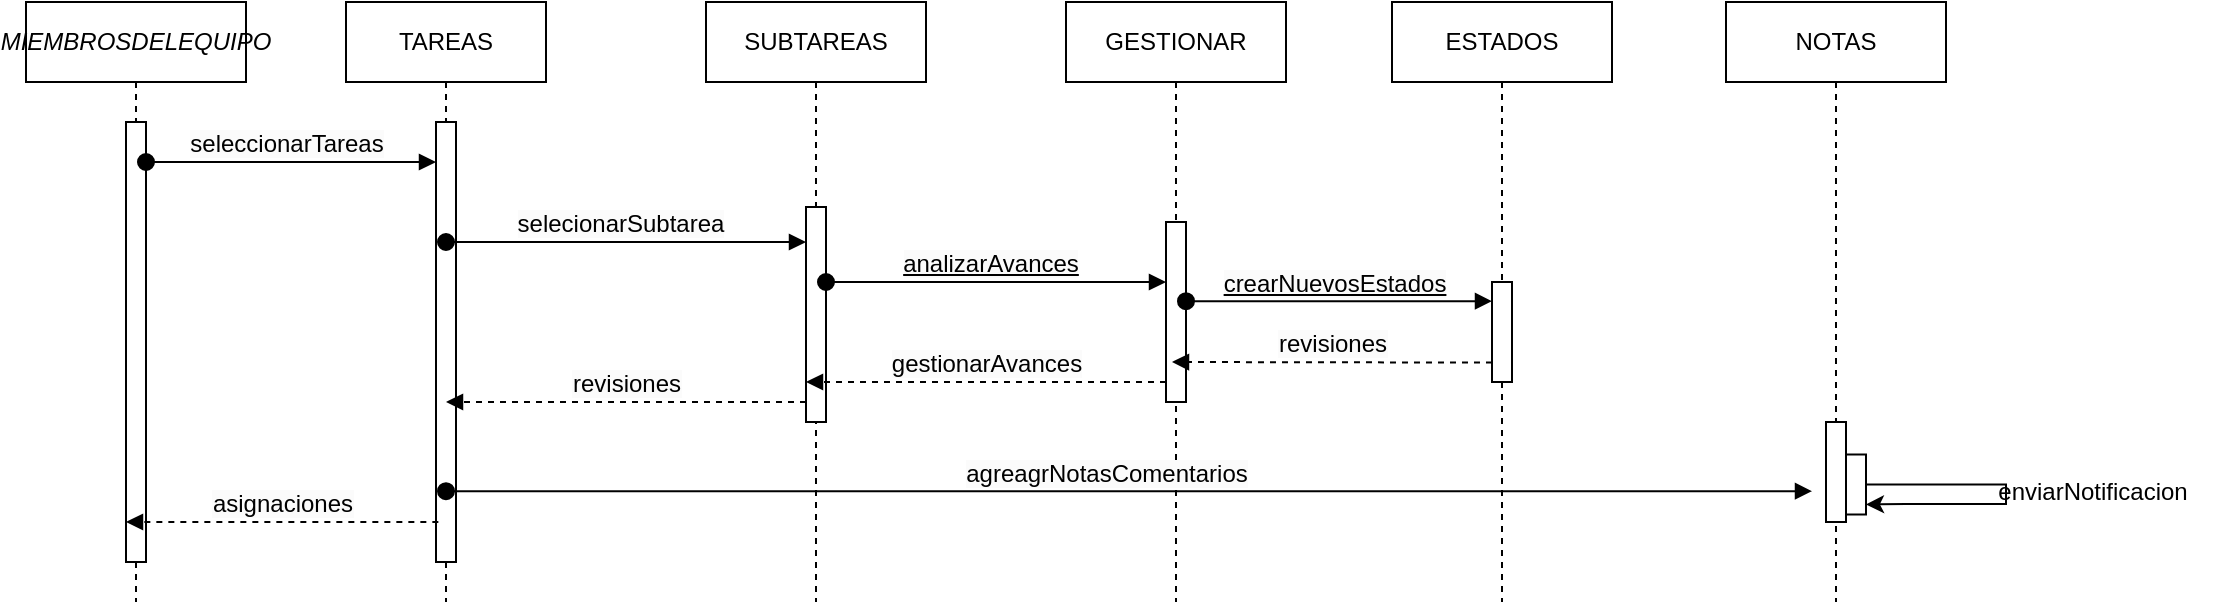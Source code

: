 <mxfile version="24.7.7" pages="2">
  <diagram name="DIAGRAMA DE SECUENCIAS" id="Z01BwV2VN06Zb8w7RAsX">
    <mxGraphModel dx="1235" dy="665" grid="1" gridSize="10" guides="1" tooltips="1" connect="1" arrows="1" fold="1" page="1" pageScale="1" pageWidth="827" pageHeight="1169" math="0" shadow="0">
      <root>
        <mxCell id="0" />
        <mxCell id="1" parent="0" />
        <mxCell id="yLn8BAQE9bNZ-dvjHdhl-1" value="&lt;span style=&quot;text-wrap: nowrap;&quot;&gt;TAREAS&lt;/span&gt;" style="shape=umlLifeline;perimeter=lifelinePerimeter;whiteSpace=wrap;html=1;container=1;dropTarget=0;collapsible=0;recursiveResize=0;outlineConnect=0;portConstraint=eastwest;newEdgeStyle={&quot;curved&quot;:0,&quot;rounded&quot;:0};" parent="1" vertex="1">
          <mxGeometry x="380" y="10" width="100" height="300" as="geometry" />
        </mxCell>
        <mxCell id="yLn8BAQE9bNZ-dvjHdhl-2" value="" style="html=1;points=[[0,0,0,0,5],[0,1,0,0,-5],[1,0,0,0,5],[1,1,0,0,-5]];perimeter=orthogonalPerimeter;outlineConnect=0;targetShapes=umlLifeline;portConstraint=eastwest;newEdgeStyle={&quot;curved&quot;:0,&quot;rounded&quot;:0};" parent="yLn8BAQE9bNZ-dvjHdhl-1" vertex="1">
          <mxGeometry x="45" y="60" width="10" height="220" as="geometry" />
        </mxCell>
        <mxCell id="yLn8BAQE9bNZ-dvjHdhl-3" value="&lt;span style=&quot;text-wrap: nowrap;&quot;&gt;GESTIONAR&lt;/span&gt;" style="shape=umlLifeline;perimeter=lifelinePerimeter;whiteSpace=wrap;html=1;container=1;dropTarget=0;collapsible=0;recursiveResize=0;outlineConnect=0;portConstraint=eastwest;newEdgeStyle={&quot;curved&quot;:0,&quot;rounded&quot;:0};" parent="1" vertex="1">
          <mxGeometry x="740" y="10" width="110" height="300" as="geometry" />
        </mxCell>
        <mxCell id="yLn8BAQE9bNZ-dvjHdhl-4" value="" style="html=1;points=[[0,0,0,0,5],[0,1,0,0,-5],[1,0,0,0,5],[1,1,0,0,-5]];perimeter=orthogonalPerimeter;outlineConnect=0;targetShapes=umlLifeline;portConstraint=eastwest;newEdgeStyle={&quot;curved&quot;:0,&quot;rounded&quot;:0};" parent="yLn8BAQE9bNZ-dvjHdhl-3" vertex="1">
          <mxGeometry x="50" y="110" width="10" height="90" as="geometry" />
        </mxCell>
        <mxCell id="yLn8BAQE9bNZ-dvjHdhl-5" value="&lt;span style=&quot;text-wrap: nowrap;&quot;&gt;&lt;i&gt;MIEMBROSDELEQUIPO&lt;/i&gt;&lt;/span&gt;" style="shape=umlLifeline;perimeter=lifelinePerimeter;whiteSpace=wrap;html=1;container=1;dropTarget=0;collapsible=0;recursiveResize=0;outlineConnect=0;portConstraint=eastwest;newEdgeStyle={&quot;curved&quot;:0,&quot;rounded&quot;:0};" parent="1" vertex="1">
          <mxGeometry x="220" y="10" width="110" height="300" as="geometry" />
        </mxCell>
        <mxCell id="yLn8BAQE9bNZ-dvjHdhl-6" value="" style="html=1;points=[[0,0,0,0,5],[0,1,0,0,-5],[1,0,0,0,5],[1,1,0,0,-5]];perimeter=orthogonalPerimeter;outlineConnect=0;targetShapes=umlLifeline;portConstraint=eastwest;newEdgeStyle={&quot;curved&quot;:0,&quot;rounded&quot;:0};" parent="yLn8BAQE9bNZ-dvjHdhl-5" vertex="1">
          <mxGeometry x="50" y="60" width="10" height="220" as="geometry" />
        </mxCell>
        <mxCell id="yLn8BAQE9bNZ-dvjHdhl-7" value="&lt;div style=&quot;text-align: left;&quot;&gt;&lt;span style=&quot;font-size: 12px; background-color: rgb(251, 251, 251);&quot;&gt;seleccionarTareas&lt;/span&gt;&lt;/div&gt;" style="html=1;verticalAlign=bottom;startArrow=oval;startFill=1;endArrow=block;startSize=8;curved=0;rounded=0;" parent="1" source="yLn8BAQE9bNZ-dvjHdhl-6" target="yLn8BAQE9bNZ-dvjHdhl-2" edge="1">
          <mxGeometry x="-0.035" width="60" relative="1" as="geometry">
            <mxPoint x="280" y="110" as="sourcePoint" />
            <mxPoint x="579.5" y="110" as="targetPoint" />
            <mxPoint as="offset" />
            <Array as="points">
              <mxPoint x="400" y="90" />
            </Array>
          </mxGeometry>
        </mxCell>
        <mxCell id="yLn8BAQE9bNZ-dvjHdhl-8" value="&lt;div style=&quot;text-align: left;&quot;&gt;&lt;span style=&quot;font-size: 12px; background-color: rgb(251, 251, 251);&quot;&gt;asignaciones&lt;/span&gt;&lt;/div&gt;" style="html=1;verticalAlign=bottom;endArrow=block;curved=0;rounded=0;dashed=1;entryX=0.333;entryY=0.623;entryDx=0;entryDy=0;entryPerimeter=0;" parent="1" edge="1">
          <mxGeometry x="0.002" relative="1" as="geometry">
            <mxPoint x="426.17" y="270" as="sourcePoint" />
            <mxPoint x="270.0" y="270" as="targetPoint" />
            <mxPoint as="offset" />
          </mxGeometry>
        </mxCell>
        <mxCell id="yLn8BAQE9bNZ-dvjHdhl-11" value="&lt;div style=&quot;text-align: left;&quot;&gt;&lt;span style=&quot;font-size: 12px; background-color: rgb(251, 251, 251);&quot;&gt;agreagrNotasComentarios&lt;/span&gt;&lt;/div&gt;" style="html=1;verticalAlign=bottom;startArrow=oval;startFill=1;endArrow=block;startSize=8;curved=0;rounded=0;" parent="1" edge="1">
          <mxGeometry x="-0.035" width="60" relative="1" as="geometry">
            <mxPoint x="430" y="254.58" as="sourcePoint" />
            <mxPoint x="1113" y="254.58" as="targetPoint" />
            <mxPoint as="offset" />
          </mxGeometry>
        </mxCell>
        <mxCell id="yLn8BAQE9bNZ-dvjHdhl-12" value="&lt;span style=&quot;text-wrap: nowrap;&quot;&gt;NOTAS&lt;/span&gt;" style="shape=umlLifeline;perimeter=lifelinePerimeter;whiteSpace=wrap;html=1;container=1;dropTarget=0;collapsible=0;recursiveResize=0;outlineConnect=0;portConstraint=eastwest;newEdgeStyle={&quot;curved&quot;:0,&quot;rounded&quot;:0};" parent="1" vertex="1">
          <mxGeometry x="1070" y="10" width="110" height="300" as="geometry" />
        </mxCell>
        <mxCell id="yLn8BAQE9bNZ-dvjHdhl-13" value="" style="html=1;points=[[0,0,0,0,5],[0,1,0,0,-5],[1,0,0,0,5],[1,1,0,0,-5]];perimeter=orthogonalPerimeter;outlineConnect=0;targetShapes=umlLifeline;portConstraint=eastwest;newEdgeStyle={&quot;curved&quot;:0,&quot;rounded&quot;:0};" parent="yLn8BAQE9bNZ-dvjHdhl-12" vertex="1">
          <mxGeometry x="50" y="210" width="10" height="50" as="geometry" />
        </mxCell>
        <mxCell id="yLn8BAQE9bNZ-dvjHdhl-14" value="" style="html=1;points=[[0,0,0,0,5],[0,1,0,0,-5],[1,0,0,0,5],[1,1,0,0,-5]];perimeter=orthogonalPerimeter;outlineConnect=0;targetShapes=umlLifeline;portConstraint=eastwest;newEdgeStyle={&quot;curved&quot;:0,&quot;rounded&quot;:0};" parent="yLn8BAQE9bNZ-dvjHdhl-12" vertex="1">
          <mxGeometry x="60" y="226.25" width="10" height="30" as="geometry" />
        </mxCell>
        <mxCell id="yLn8BAQE9bNZ-dvjHdhl-15" value="" style="edgeStyle=orthogonalEdgeStyle;rounded=0;orthogonalLoop=1;jettySize=auto;html=1;curved=0;entryX=1;entryY=1;entryDx=0;entryDy=-5;entryPerimeter=0;" parent="yLn8BAQE9bNZ-dvjHdhl-12" source="yLn8BAQE9bNZ-dvjHdhl-14" target="yLn8BAQE9bNZ-dvjHdhl-14" edge="1">
          <mxGeometry relative="1" as="geometry">
            <Array as="points">
              <mxPoint x="140" y="241" />
              <mxPoint x="140" y="251" />
              <mxPoint x="90" y="251" />
            </Array>
          </mxGeometry>
        </mxCell>
        <mxCell id="yLn8BAQE9bNZ-dvjHdhl-16" value="enviarNotificacion" style="text;html=1;align=center;verticalAlign=middle;resizable=0;points=[];autosize=1;strokeColor=none;fillColor=none;" parent="1" vertex="1">
          <mxGeometry x="1193" y="240" width="120" height="30" as="geometry" />
        </mxCell>
        <mxCell id="yLn8BAQE9bNZ-dvjHdhl-17" value="&lt;span style=&quot;text-wrap: nowrap;&quot;&gt;ESTADOS&lt;/span&gt;" style="shape=umlLifeline;perimeter=lifelinePerimeter;whiteSpace=wrap;html=1;container=1;dropTarget=0;collapsible=0;recursiveResize=0;outlineConnect=0;portConstraint=eastwest;newEdgeStyle={&quot;curved&quot;:0,&quot;rounded&quot;:0};" parent="1" vertex="1">
          <mxGeometry x="903" y="10" width="110" height="300" as="geometry" />
        </mxCell>
        <mxCell id="yLn8BAQE9bNZ-dvjHdhl-18" value="" style="html=1;points=[[0,0,0,0,5],[0,1,0,0,-5],[1,0,0,0,5],[1,1,0,0,-5]];perimeter=orthogonalPerimeter;outlineConnect=0;targetShapes=umlLifeline;portConstraint=eastwest;newEdgeStyle={&quot;curved&quot;:0,&quot;rounded&quot;:0};" parent="yLn8BAQE9bNZ-dvjHdhl-17" vertex="1">
          <mxGeometry x="50" y="140" width="10" height="50" as="geometry" />
        </mxCell>
        <mxCell id="yLn8BAQE9bNZ-dvjHdhl-19" value="&lt;span style=&quot;font-size: 12px; text-align: left; background-color: rgb(251, 251, 251); text-decoration-line: underline;&quot;&gt;crearNuevosEstados&lt;/span&gt;" style="html=1;verticalAlign=bottom;startArrow=oval;startFill=1;endArrow=block;startSize=8;curved=0;rounded=0;" parent="1" edge="1">
          <mxGeometry x="-0.035" width="60" relative="1" as="geometry">
            <mxPoint x="800" y="159.58" as="sourcePoint" />
            <mxPoint x="953" y="159.58" as="targetPoint" />
            <mxPoint as="offset" />
          </mxGeometry>
        </mxCell>
        <mxCell id="yLn8BAQE9bNZ-dvjHdhl-20" value="&lt;div style=&quot;text-align: left;&quot;&gt;&lt;span style=&quot;font-size: 12px; background-color: rgb(251, 251, 251);&quot;&gt;revisiones&lt;/span&gt;&lt;/div&gt;" style="html=1;verticalAlign=bottom;endArrow=block;curved=0;rounded=0;dashed=1;entryX=0.333;entryY=0.623;entryDx=0;entryDy=0;entryPerimeter=0;" parent="1" edge="1">
          <mxGeometry x="0.002" relative="1" as="geometry">
            <mxPoint x="953" y="190.29" as="sourcePoint" />
            <mxPoint x="793" y="190.0" as="targetPoint" />
            <mxPoint as="offset" />
          </mxGeometry>
        </mxCell>
        <mxCell id="QC1WbzcmHW6lIZ6rsz0u-12" value="&lt;span style=&quot;text-wrap: nowrap;&quot;&gt;SUBTAREAS&lt;/span&gt;" style="shape=umlLifeline;perimeter=lifelinePerimeter;whiteSpace=wrap;html=1;container=1;dropTarget=0;collapsible=0;recursiveResize=0;outlineConnect=0;portConstraint=eastwest;newEdgeStyle={&quot;curved&quot;:0,&quot;rounded&quot;:0};" parent="1" vertex="1">
          <mxGeometry x="560" y="10" width="110" height="300" as="geometry" />
        </mxCell>
        <mxCell id="QC1WbzcmHW6lIZ6rsz0u-13" value="" style="html=1;points=[[0,0,0,0,5],[0,1,0,0,-5],[1,0,0,0,5],[1,1,0,0,-5]];perimeter=orthogonalPerimeter;outlineConnect=0;targetShapes=umlLifeline;portConstraint=eastwest;newEdgeStyle={&quot;curved&quot;:0,&quot;rounded&quot;:0};" parent="QC1WbzcmHW6lIZ6rsz0u-12" vertex="1">
          <mxGeometry x="50" y="102.5" width="10" height="107.5" as="geometry" />
        </mxCell>
        <mxCell id="QC1WbzcmHW6lIZ6rsz0u-14" value="&lt;span style=&quot;font-size: 12px; text-align: left; background-color: rgb(251, 251, 251);&quot;&gt;selecionarSubtarea&lt;/span&gt;" style="html=1;verticalAlign=bottom;startArrow=oval;startFill=1;endArrow=block;startSize=8;curved=0;rounded=0;" parent="1" target="QC1WbzcmHW6lIZ6rsz0u-13" edge="1">
          <mxGeometry x="-0.035" width="60" relative="1" as="geometry">
            <mxPoint x="430" y="130" as="sourcePoint" />
            <mxPoint x="575" y="130" as="targetPoint" />
            <mxPoint as="offset" />
            <Array as="points">
              <mxPoint x="550" y="130" />
            </Array>
          </mxGeometry>
        </mxCell>
        <mxCell id="QC1WbzcmHW6lIZ6rsz0u-15" value="&lt;div style=&quot;text-align: left;&quot;&gt;&lt;span style=&quot;font-size: 12px; background-color: rgb(251, 251, 251);&quot;&gt;revisiones&lt;/span&gt;&lt;/div&gt;" style="html=1;verticalAlign=bottom;endArrow=block;curved=0;rounded=0;dashed=1;entryX=0.333;entryY=0.623;entryDx=0;entryDy=0;entryPerimeter=0;" parent="1" edge="1">
          <mxGeometry x="0.002" relative="1" as="geometry">
            <mxPoint x="610" y="210" as="sourcePoint" />
            <mxPoint x="430" y="210.0" as="targetPoint" />
            <mxPoint as="offset" />
          </mxGeometry>
        </mxCell>
        <mxCell id="QC1WbzcmHW6lIZ6rsz0u-17" value="&lt;span style=&quot;font-size: 12px; text-align: left; background-color: rgb(251, 251, 251); text-decoration-line: underline;&quot;&gt;analizarAvances&lt;/span&gt;" style="html=1;verticalAlign=bottom;startArrow=oval;startFill=1;endArrow=block;startSize=8;curved=0;rounded=0;" parent="1" edge="1">
          <mxGeometry x="-0.035" width="60" relative="1" as="geometry">
            <mxPoint x="620" y="150" as="sourcePoint" />
            <mxPoint x="790" y="150" as="targetPoint" />
            <mxPoint as="offset" />
          </mxGeometry>
        </mxCell>
        <mxCell id="QC1WbzcmHW6lIZ6rsz0u-18" value="&lt;div style=&quot;text-align: left;&quot;&gt;&lt;span style=&quot;font-size: 12px; background-color: rgb(251, 251, 251);&quot;&gt;gestionarAvances&lt;/span&gt;&lt;/div&gt;" style="html=1;verticalAlign=bottom;endArrow=block;curved=0;rounded=0;dashed=1;entryX=0.333;entryY=0.623;entryDx=0;entryDy=0;entryPerimeter=0;" parent="1" edge="1">
          <mxGeometry x="0.002" relative="1" as="geometry">
            <mxPoint x="790" y="200" as="sourcePoint" />
            <mxPoint x="610" y="200.0" as="targetPoint" />
            <mxPoint as="offset" />
          </mxGeometry>
        </mxCell>
      </root>
    </mxGraphModel>
  </diagram>
  <diagram name="DIAGRAMA DE ACTIVIDADES" id="sXyG7vyvP-O8Qc1pa3mD">
    <mxGraphModel dx="486" dy="706" grid="1" gridSize="10" guides="1" tooltips="1" connect="1" arrows="1" fold="1" page="1" pageScale="1" pageWidth="827" pageHeight="1169" math="0" shadow="0">
      <root>
        <mxCell id="0" />
        <mxCell id="1" parent="0" />
        <mxCell id="ypXY6X7P4j2D2hKnz1wN-1" value="Miembros del Equipo" style="swimlane;horizontal=0;whiteSpace=wrap;html=1;" parent="1" vertex="1">
          <mxGeometry x="930" y="120" width="1890" height="270" as="geometry" />
        </mxCell>
        <mxCell id="ypXY6X7P4j2D2hKnz1wN-2" value="" style="verticalLabelPosition=bottom;verticalAlign=top;html=1;shape=mxgraph.flowchart.on-page_reference;fillColor=#000000" parent="ypXY6X7P4j2D2hKnz1wN-1" vertex="1">
          <mxGeometry x="50" y="50" width="40" height="40" as="geometry" />
        </mxCell>
        <mxCell id="ypXY6X7P4j2D2hKnz1wN-3" value="Iniciar sesión en el sistema SSAP" style="rounded=1;whiteSpace=wrap;html=1;" parent="ypXY6X7P4j2D2hKnz1wN-1" vertex="1">
          <mxGeometry x="140" y="40" width="120" height="60" as="geometry" />
        </mxCell>
        <mxCell id="ypXY6X7P4j2D2hKnz1wN-4" value="" style="edgeStyle=orthogonalEdgeStyle;rounded=0;orthogonalLoop=1;jettySize=auto;html=1;" parent="ypXY6X7P4j2D2hKnz1wN-1" source="ypXY6X7P4j2D2hKnz1wN-2" target="ypXY6X7P4j2D2hKnz1wN-3" edge="1">
          <mxGeometry relative="1" as="geometry" />
        </mxCell>
        <mxCell id="ypXY6X7P4j2D2hKnz1wN-11" value="Ingresar a la interfaz del proyecto" style="rounded=1;whiteSpace=wrap;html=1;" parent="ypXY6X7P4j2D2hKnz1wN-1" vertex="1">
          <mxGeometry x="311" y="40" width="120" height="60" as="geometry" />
        </mxCell>
        <mxCell id="ypXY6X7P4j2D2hKnz1wN-13" value="" style="edgeStyle=orthogonalEdgeStyle;rounded=0;orthogonalLoop=1;jettySize=auto;html=1;" parent="ypXY6X7P4j2D2hKnz1wN-1" source="ypXY6X7P4j2D2hKnz1wN-3" target="ypXY6X7P4j2D2hKnz1wN-11" edge="1">
          <mxGeometry relative="1" as="geometry" />
        </mxCell>
        <mxCell id="ypXY6X7P4j2D2hKnz1wN-27" value="Ingresar a la interfaz de la accion a realizar" style="rounded=1;whiteSpace=wrap;html=1;" parent="ypXY6X7P4j2D2hKnz1wN-1" vertex="1">
          <mxGeometry x="500" y="40" width="120" height="60" as="geometry" />
        </mxCell>
        <mxCell id="ypXY6X7P4j2D2hKnz1wN-12" value="" style="edgeStyle=orthogonalEdgeStyle;rounded=0;orthogonalLoop=1;jettySize=auto;html=1;" parent="ypXY6X7P4j2D2hKnz1wN-1" source="ypXY6X7P4j2D2hKnz1wN-11" target="ypXY6X7P4j2D2hKnz1wN-27" edge="1">
          <mxGeometry relative="1" as="geometry">
            <mxPoint x="500" y="70" as="targetPoint" />
          </mxGeometry>
        </mxCell>
        <mxCell id="ypXY6X7P4j2D2hKnz1wN-18" value="Añadir notas o comentarios" style="whiteSpace=wrap;html=1;" parent="ypXY6X7P4j2D2hKnz1wN-1" vertex="1">
          <mxGeometry x="1190" y="120" width="120" height="60" as="geometry" />
        </mxCell>
        <mxCell id="pn0utWSapftSOq-LWLbk-4" style="edgeStyle=orthogonalEdgeStyle;rounded=0;orthogonalLoop=1;jettySize=auto;html=1;exitX=1;exitY=0.5;exitDx=0;exitDy=0;entryX=0;entryY=0.5;entryDx=0;entryDy=0;" edge="1" parent="ypXY6X7P4j2D2hKnz1wN-1" source="pn0utWSapftSOq-LWLbk-2" target="pn0utWSapftSOq-LWLbk-3">
          <mxGeometry relative="1" as="geometry" />
        </mxCell>
        <mxCell id="pn0utWSapftSOq-LWLbk-2" value="Seleccionar Tarea a Gestionar" style="rounded=1;whiteSpace=wrap;html=1;" vertex="1" parent="ypXY6X7P4j2D2hKnz1wN-1">
          <mxGeometry x="670" y="40" width="120" height="60" as="geometry" />
        </mxCell>
        <mxCell id="pn0utWSapftSOq-LWLbk-6" style="edgeStyle=orthogonalEdgeStyle;rounded=0;orthogonalLoop=1;jettySize=auto;html=1;exitX=1;exitY=0.5;exitDx=0;exitDy=0;entryX=0;entryY=0.5;entryDx=0;entryDy=0;" edge="1" parent="ypXY6X7P4j2D2hKnz1wN-1" source="pn0utWSapftSOq-LWLbk-3" target="pn0utWSapftSOq-LWLbk-5">
          <mxGeometry relative="1" as="geometry" />
        </mxCell>
        <mxCell id="pn0utWSapftSOq-LWLbk-3" value="Gestionar Avances de la Tarea" style="rounded=1;whiteSpace=wrap;html=1;" vertex="1" parent="ypXY6X7P4j2D2hKnz1wN-1">
          <mxGeometry x="860" y="120" width="120" height="60" as="geometry" />
        </mxCell>
        <mxCell id="pn0utWSapftSOq-LWLbk-7" style="edgeStyle=orthogonalEdgeStyle;rounded=0;orthogonalLoop=1;jettySize=auto;html=1;exitX=1;exitY=0.5;exitDx=0;exitDy=0;entryX=0;entryY=0.5;entryDx=0;entryDy=0;" edge="1" parent="ypXY6X7P4j2D2hKnz1wN-1" source="pn0utWSapftSOq-LWLbk-5" target="ypXY6X7P4j2D2hKnz1wN-18">
          <mxGeometry relative="1" as="geometry" />
        </mxCell>
        <mxCell id="pn0utWSapftSOq-LWLbk-5" value="Añadir Estados Actuales" style="rounded=1;whiteSpace=wrap;html=1;" vertex="1" parent="ypXY6X7P4j2D2hKnz1wN-1">
          <mxGeometry x="1030" y="120" width="120" height="60" as="geometry" />
        </mxCell>
        <mxCell id="ypXY6X7P4j2D2hKnz1wN-28" style="edgeStyle=orthogonalEdgeStyle;rounded=0;orthogonalLoop=1;jettySize=auto;html=1;" parent="1" source="ypXY6X7P4j2D2hKnz1wN-27" edge="1">
          <mxGeometry relative="1" as="geometry">
            <mxPoint x="1600" y="190" as="targetPoint" />
          </mxGeometry>
        </mxCell>
        <mxCell id="YUMrdN_SjUIaaJNe5Grx-1" value="SSAP&amp;nbsp;" style="swimlane;horizontal=0;whiteSpace=wrap;html=1;startSize=23;" vertex="1" parent="1">
          <mxGeometry x="930" y="390" width="1890" height="160" as="geometry" />
        </mxCell>
        <mxCell id="YUMrdN_SjUIaaJNe5Grx-2" value="Ingresar datos solicitados" style="rounded=1;whiteSpace=wrap;html=1;" vertex="1" parent="YUMrdN_SjUIaaJNe5Grx-1">
          <mxGeometry x="670" y="-230" width="120" height="60" as="geometry" />
        </mxCell>
        <mxCell id="YUMrdN_SjUIaaJNe5Grx-8" value="" style="ellipse;html=1;shape=endState;fillColor=#000000;strokeColor=#ff0000;" vertex="1" parent="YUMrdN_SjUIaaJNe5Grx-1">
          <mxGeometry x="1752" y="50" width="40" height="40" as="geometry" />
        </mxCell>
        <mxCell id="YUMrdN_SjUIaaJNe5Grx-12" style="edgeStyle=orthogonalEdgeStyle;rounded=0;orthogonalLoop=1;jettySize=auto;html=1;" edge="1" parent="YUMrdN_SjUIaaJNe5Grx-1" source="YUMrdN_SjUIaaJNe5Grx-13" target="YUMrdN_SjUIaaJNe5Grx-8">
          <mxGeometry relative="1" as="geometry" />
        </mxCell>
        <mxCell id="YUMrdN_SjUIaaJNe5Grx-13" value="Guarda en base de datos" style="whiteSpace=wrap;html=1;" vertex="1" parent="YUMrdN_SjUIaaJNe5Grx-1">
          <mxGeometry x="1562" y="40" width="120" height="60" as="geometry" />
        </mxCell>
        <mxCell id="YUMrdN_SjUIaaJNe5Grx-15" style="edgeStyle=orthogonalEdgeStyle;rounded=0;orthogonalLoop=1;jettySize=auto;html=1;" edge="1" parent="YUMrdN_SjUIaaJNe5Grx-1" target="YUMrdN_SjUIaaJNe5Grx-13">
          <mxGeometry relative="1" as="geometry">
            <mxPoint x="1492" y="70" as="sourcePoint" />
          </mxGeometry>
        </mxCell>
        <mxCell id="ypXY6X7P4j2D2hKnz1wN-23" value="Confirmar y Guardar Avances Encontrados" style="whiteSpace=wrap;html=1;" parent="YUMrdN_SjUIaaJNe5Grx-1" vertex="1">
          <mxGeometry x="1360" y="40" width="120" height="60" as="geometry" />
        </mxCell>
        <mxCell id="ypXY6X7P4j2D2hKnz1wN-17" style="edgeStyle=orthogonalEdgeStyle;rounded=0;orthogonalLoop=1;jettySize=auto;html=1;" parent="1" source="ypXY6X7P4j2D2hKnz1wN-18" target="ypXY6X7P4j2D2hKnz1wN-23" edge="1">
          <mxGeometry relative="1" as="geometry" />
        </mxCell>
      </root>
    </mxGraphModel>
  </diagram>
</mxfile>

